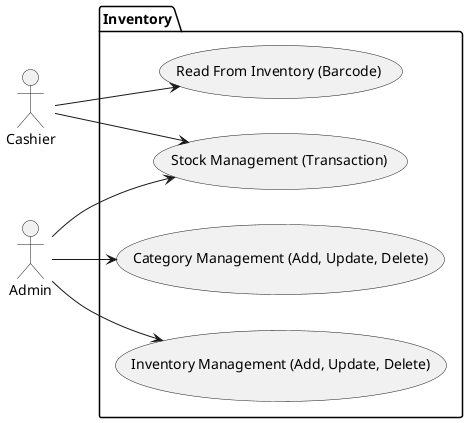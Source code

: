 @startuml inventory-service

left to right direction
actor Cashier as c
actor Admin as a

package Inventory{
    usecase "Category Management (Add, Update, Delete)" as uc1
    usecase "Inventory Management (Add, Update, Delete)" as uc2
    usecase "Read From Inventory (Barcode)" as uc3
    usecase "Stock Management (Transaction)" as uc4
}

a --> uc1
a --> uc2
c --> uc3
c --> uc4
a --> uc4


@enduml